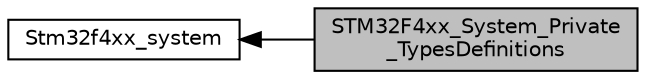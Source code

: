 digraph "STM32F4xx_System_Private_TypesDefinitions"
{
  edge [fontname="Helvetica",fontsize="10",labelfontname="Helvetica",labelfontsize="10"];
  node [fontname="Helvetica",fontsize="10",shape=box];
  rankdir=LR;
  Node1 [label="STM32F4xx_System_Private\l_TypesDefinitions",height=0.2,width=0.4,color="black", fillcolor="grey75", style="filled", fontcolor="black",tooltip=" "];
  Node2 [label="Stm32f4xx_system",height=0.2,width=0.4,color="black", fillcolor="white", style="filled",URL="$group__stm32f4xx__system.html",tooltip=" "];
  Node2->Node1 [shape=plaintext, dir="back", style="solid"];
}
